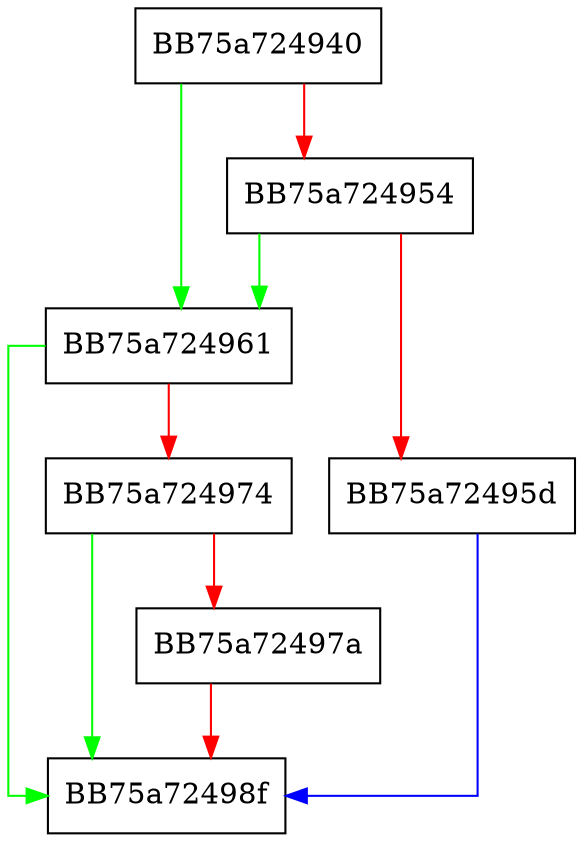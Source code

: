 digraph MpEnableSigReleaseHb {
  node [shape="box"];
  graph [splines=ortho];
  BB75a724940 -> BB75a724961 [color="green"];
  BB75a724940 -> BB75a724954 [color="red"];
  BB75a724954 -> BB75a724961 [color="green"];
  BB75a724954 -> BB75a72495d [color="red"];
  BB75a72495d -> BB75a72498f [color="blue"];
  BB75a724961 -> BB75a72498f [color="green"];
  BB75a724961 -> BB75a724974 [color="red"];
  BB75a724974 -> BB75a72498f [color="green"];
  BB75a724974 -> BB75a72497a [color="red"];
  BB75a72497a -> BB75a72498f [color="red"];
}